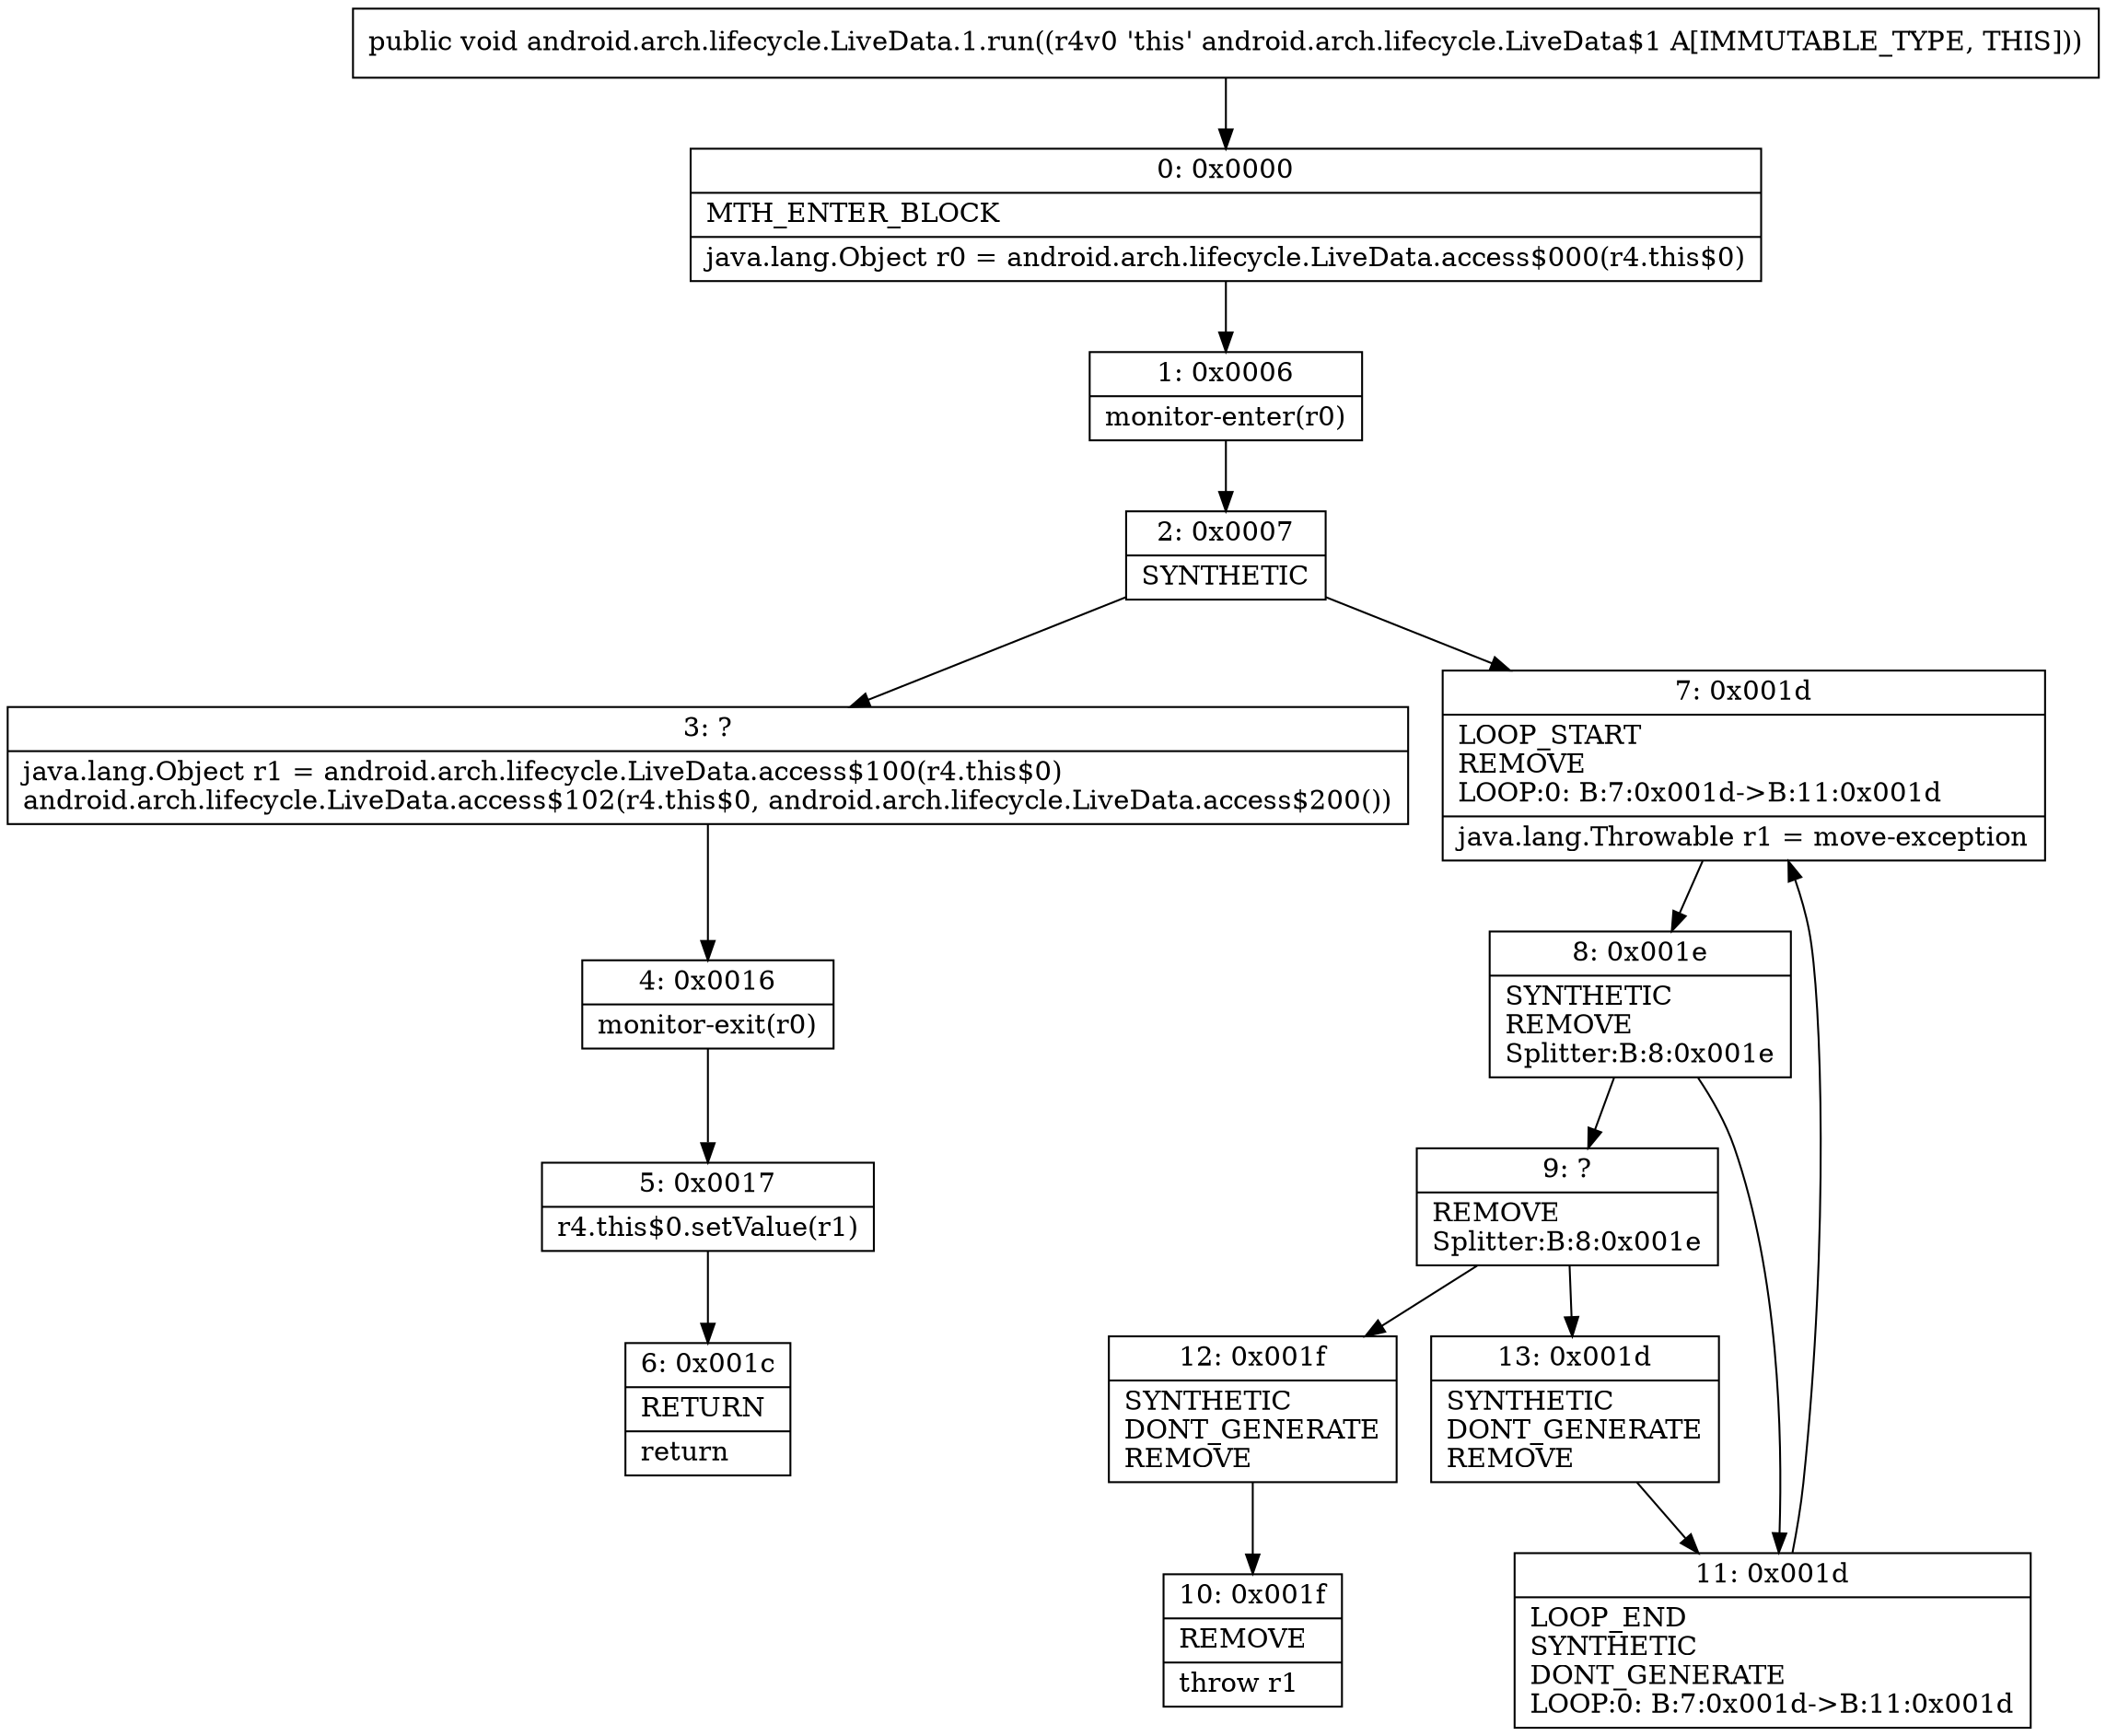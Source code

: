 digraph "CFG forandroid.arch.lifecycle.LiveData.1.run()V" {
Node_0 [shape=record,label="{0\:\ 0x0000|MTH_ENTER_BLOCK\l|java.lang.Object r0 = android.arch.lifecycle.LiveData.access$000(r4.this$0)\l}"];
Node_1 [shape=record,label="{1\:\ 0x0006|monitor\-enter(r0)\l}"];
Node_2 [shape=record,label="{2\:\ 0x0007|SYNTHETIC\l}"];
Node_3 [shape=record,label="{3\:\ ?|java.lang.Object r1 = android.arch.lifecycle.LiveData.access$100(r4.this$0)\landroid.arch.lifecycle.LiveData.access$102(r4.this$0, android.arch.lifecycle.LiveData.access$200())\l}"];
Node_4 [shape=record,label="{4\:\ 0x0016|monitor\-exit(r0)\l}"];
Node_5 [shape=record,label="{5\:\ 0x0017|r4.this$0.setValue(r1)\l}"];
Node_6 [shape=record,label="{6\:\ 0x001c|RETURN\l|return\l}"];
Node_7 [shape=record,label="{7\:\ 0x001d|LOOP_START\lREMOVE\lLOOP:0: B:7:0x001d\-\>B:11:0x001d\l|java.lang.Throwable r1 = move\-exception\l}"];
Node_8 [shape=record,label="{8\:\ 0x001e|SYNTHETIC\lREMOVE\lSplitter:B:8:0x001e\l}"];
Node_9 [shape=record,label="{9\:\ ?|REMOVE\lSplitter:B:8:0x001e\l}"];
Node_10 [shape=record,label="{10\:\ 0x001f|REMOVE\l|throw r1\l}"];
Node_11 [shape=record,label="{11\:\ 0x001d|LOOP_END\lSYNTHETIC\lDONT_GENERATE\lLOOP:0: B:7:0x001d\-\>B:11:0x001d\l}"];
Node_12 [shape=record,label="{12\:\ 0x001f|SYNTHETIC\lDONT_GENERATE\lREMOVE\l}"];
Node_13 [shape=record,label="{13\:\ 0x001d|SYNTHETIC\lDONT_GENERATE\lREMOVE\l}"];
MethodNode[shape=record,label="{public void android.arch.lifecycle.LiveData.1.run((r4v0 'this' android.arch.lifecycle.LiveData$1 A[IMMUTABLE_TYPE, THIS])) }"];
MethodNode -> Node_0;
Node_0 -> Node_1;
Node_1 -> Node_2;
Node_2 -> Node_3;
Node_2 -> Node_7;
Node_3 -> Node_4;
Node_4 -> Node_5;
Node_5 -> Node_6;
Node_7 -> Node_8;
Node_8 -> Node_9;
Node_8 -> Node_11;
Node_9 -> Node_12;
Node_9 -> Node_13;
Node_11 -> Node_7;
Node_12 -> Node_10;
Node_13 -> Node_11;
}

